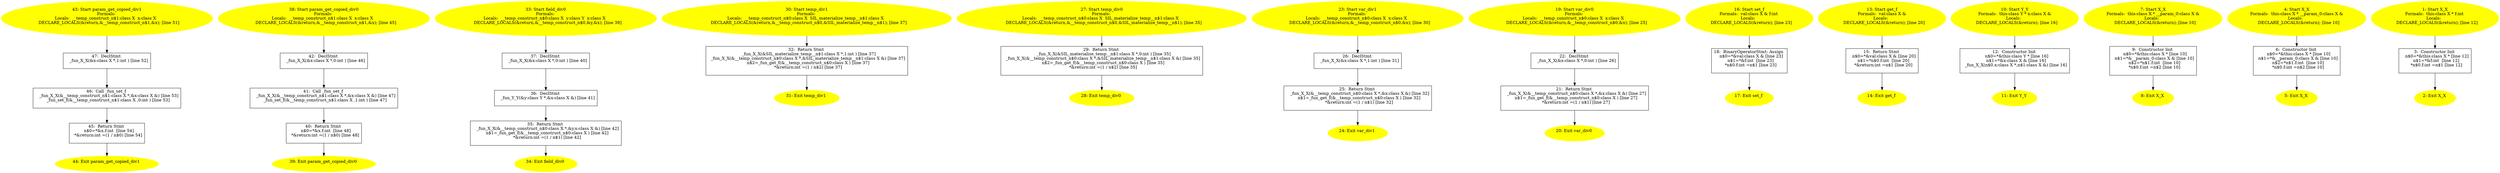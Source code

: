 /* @generated */
digraph iCFG {
47 [label="47:  DeclStmt \n   _fun_X_X(&x:class X *,1:int ) [line 52]\n " shape="box"]
	

	 47 -> 46 ;
46 [label="46:  Call _fun_set_f \n   _fun_X_X(&__temp_construct_n$1:class X *,&x:class X &) [line 53]\n  _fun_set_f(&__temp_construct_n$1:class X ,0:int ) [line 53]\n " shape="box"]
	

	 46 -> 45 ;
45 [label="45:  Return Stmt \n   n$0=*&x.f:int  [line 54]\n  *&return:int =(1 / n$0) [line 54]\n " shape="box"]
	

	 45 -> 44 ;
44 [label="44: Exit param_get_copied_div1 \n  " color=yellow style=filled]
	

43 [label="43: Start param_get_copied_div1\nFormals: \nLocals:  __temp_construct_n$1:class X  x:class X  \n   DECLARE_LOCALS(&return,&__temp_construct_n$1,&x); [line 51]\n " color=yellow style=filled]
	

	 43 -> 47 ;
42 [label="42:  DeclStmt \n   _fun_X_X(&x:class X *,0:int ) [line 46]\n " shape="box"]
	

	 42 -> 41 ;
41 [label="41:  Call _fun_set_f \n   _fun_X_X(&__temp_construct_n$1:class X *,&x:class X &) [line 47]\n  _fun_set_f(&__temp_construct_n$1:class X ,1:int ) [line 47]\n " shape="box"]
	

	 41 -> 40 ;
40 [label="40:  Return Stmt \n   n$0=*&x.f:int  [line 48]\n  *&return:int =(1 / n$0) [line 48]\n " shape="box"]
	

	 40 -> 39 ;
39 [label="39: Exit param_get_copied_div0 \n  " color=yellow style=filled]
	

38 [label="38: Start param_get_copied_div0\nFormals: \nLocals:  __temp_construct_n$1:class X  x:class X  \n   DECLARE_LOCALS(&return,&__temp_construct_n$1,&x); [line 45]\n " color=yellow style=filled]
	

	 38 -> 42 ;
37 [label="37:  DeclStmt \n   _fun_X_X(&x:class X *,0:int ) [line 40]\n " shape="box"]
	

	 37 -> 36 ;
36 [label="36:  DeclStmt \n   _fun_Y_Y(&y:class Y *,&x:class X &) [line 41]\n " shape="box"]
	

	 36 -> 35 ;
35 [label="35:  Return Stmt \n   _fun_X_X(&__temp_construct_n$0:class X *,&y.x:class X &) [line 42]\n  n$1=_fun_get_f(&__temp_construct_n$0:class X ) [line 42]\n  *&return:int =(1 / n$1) [line 42]\n " shape="box"]
	

	 35 -> 34 ;
34 [label="34: Exit field_div0 \n  " color=yellow style=filled]
	

33 [label="33: Start field_div0\nFormals: \nLocals:  __temp_construct_n$0:class X  y:class Y  x:class X  \n   DECLARE_LOCALS(&return,&__temp_construct_n$0,&y,&x); [line 39]\n " color=yellow style=filled]
	

	 33 -> 37 ;
32 [label="32:  Return Stmt \n   _fun_X_X(&SIL_materialize_temp__n$1:class X *,1:int ) [line 37]\n  _fun_X_X(&__temp_construct_n$0:class X *,&SIL_materialize_temp__n$1:class X &) [line 37]\n  n$2=_fun_get_f(&__temp_construct_n$0:class X ) [line 37]\n  *&return:int =(1 / n$2) [line 37]\n " shape="box"]
	

	 32 -> 31 ;
31 [label="31: Exit temp_div1 \n  " color=yellow style=filled]
	

30 [label="30: Start temp_div1\nFormals: \nLocals:  __temp_construct_n$0:class X  SIL_materialize_temp__n$1:class X  \n   DECLARE_LOCALS(&return,&__temp_construct_n$0,&SIL_materialize_temp__n$1); [line 37]\n " color=yellow style=filled]
	

	 30 -> 32 ;
29 [label="29:  Return Stmt \n   _fun_X_X(&SIL_materialize_temp__n$1:class X *,0:int ) [line 35]\n  _fun_X_X(&__temp_construct_n$0:class X *,&SIL_materialize_temp__n$1:class X &) [line 35]\n  n$2=_fun_get_f(&__temp_construct_n$0:class X ) [line 35]\n  *&return:int =(1 / n$2) [line 35]\n " shape="box"]
	

	 29 -> 28 ;
28 [label="28: Exit temp_div0 \n  " color=yellow style=filled]
	

27 [label="27: Start temp_div0\nFormals: \nLocals:  __temp_construct_n$0:class X  SIL_materialize_temp__n$1:class X  \n   DECLARE_LOCALS(&return,&__temp_construct_n$0,&SIL_materialize_temp__n$1); [line 35]\n " color=yellow style=filled]
	

	 27 -> 29 ;
26 [label="26:  DeclStmt \n   _fun_X_X(&x:class X *,1:int ) [line 31]\n " shape="box"]
	

	 26 -> 25 ;
25 [label="25:  Return Stmt \n   _fun_X_X(&__temp_construct_n$0:class X *,&x:class X &) [line 32]\n  n$1=_fun_get_f(&__temp_construct_n$0:class X ) [line 32]\n  *&return:int =(1 / n$1) [line 32]\n " shape="box"]
	

	 25 -> 24 ;
24 [label="24: Exit var_div1 \n  " color=yellow style=filled]
	

23 [label="23: Start var_div1\nFormals: \nLocals:  __temp_construct_n$0:class X  x:class X  \n   DECLARE_LOCALS(&return,&__temp_construct_n$0,&x); [line 30]\n " color=yellow style=filled]
	

	 23 -> 26 ;
22 [label="22:  DeclStmt \n   _fun_X_X(&x:class X *,0:int ) [line 26]\n " shape="box"]
	

	 22 -> 21 ;
21 [label="21:  Return Stmt \n   _fun_X_X(&__temp_construct_n$0:class X *,&x:class X &) [line 27]\n  n$1=_fun_get_f(&__temp_construct_n$0:class X ) [line 27]\n  *&return:int =(1 / n$1) [line 27]\n " shape="box"]
	

	 21 -> 20 ;
20 [label="20: Exit var_div0 \n  " color=yellow style=filled]
	

19 [label="19: Start var_div0\nFormals: \nLocals:  __temp_construct_n$0:class X  x:class X  \n   DECLARE_LOCALS(&return,&__temp_construct_n$0,&x); [line 25]\n " color=yellow style=filled]
	

	 19 -> 22 ;
18 [label="18:  BinaryOperatorStmt: Assign \n   n$0=*&val:class X & [line 23]\n  n$1=*&f:int  [line 23]\n  *n$0.f:int =n$1 [line 23]\n " shape="box"]
	

	 18 -> 17 ;
17 [label="17: Exit set_f \n  " color=yellow style=filled]
	

16 [label="16: Start set_f\nFormals:  val:class X & f:int \nLocals:  \n   DECLARE_LOCALS(&return); [line 23]\n " color=yellow style=filled]
	

	 16 -> 18 ;
15 [label="15:  Return Stmt \n   n$0=*&val:class X & [line 20]\n  n$1=*n$0.f:int  [line 20]\n  *&return:int =n$1 [line 20]\n " shape="box"]
	

	 15 -> 14 ;
14 [label="14: Exit get_f \n  " color=yellow style=filled]
	

13 [label="13: Start get_f\nFormals:  val:class X &\nLocals:  \n   DECLARE_LOCALS(&return); [line 20]\n " color=yellow style=filled]
	

	 13 -> 15 ;
12 [label="12:  Constructor Init \n   n$0=*&this:class Y * [line 16]\n  n$1=*&x:class X & [line 16]\n  _fun_X_X(n$0.x:class X *,n$1:class X &) [line 16]\n " shape="box"]
	

	 12 -> 11 ;
11 [label="11: Exit Y_Y \n  " color=yellow style=filled]
	

10 [label="10: Start Y_Y\nFormals:  this:class Y * x:class X &\nLocals:  \n   DECLARE_LOCALS(&return); [line 16]\n " color=yellow style=filled]
	

	 10 -> 12 ;
9 [label="9:  Constructor Init \n   n$0=*&this:class X * [line 10]\n  n$1=*&__param_0:class X & [line 10]\n  n$2=*n$1.f:int  [line 10]\n  *n$0.f:int =n$2 [line 10]\n " shape="box"]
	

	 9 -> 8 ;
8 [label="8: Exit X_X \n  " color=yellow style=filled]
	

7 [label="7: Start X_X\nFormals:  this:class X * __param_0:class X &\nLocals:  \n   DECLARE_LOCALS(&return); [line 10]\n " color=yellow style=filled]
	

	 7 -> 9 ;
6 [label="6:  Constructor Init \n   n$0=*&this:class X * [line 10]\n  n$1=*&__param_0:class X & [line 10]\n  n$2=*n$1.f:int  [line 10]\n  *n$0.f:int =n$2 [line 10]\n " shape="box"]
	

	 6 -> 5 ;
5 [label="5: Exit X_X \n  " color=yellow style=filled]
	

4 [label="4: Start X_X\nFormals:  this:class X * __param_0:class X &\nLocals:  \n   DECLARE_LOCALS(&return); [line 10]\n " color=yellow style=filled]
	

	 4 -> 6 ;
3 [label="3:  Constructor Init \n   n$0=*&this:class X * [line 12]\n  n$1=*&f:int  [line 12]\n  *n$0.f:int =n$1 [line 12]\n " shape="box"]
	

	 3 -> 2 ;
2 [label="2: Exit X_X \n  " color=yellow style=filled]
	

1 [label="1: Start X_X\nFormals:  this:class X * f:int \nLocals:  \n   DECLARE_LOCALS(&return); [line 12]\n " color=yellow style=filled]
	

	 1 -> 3 ;
}
